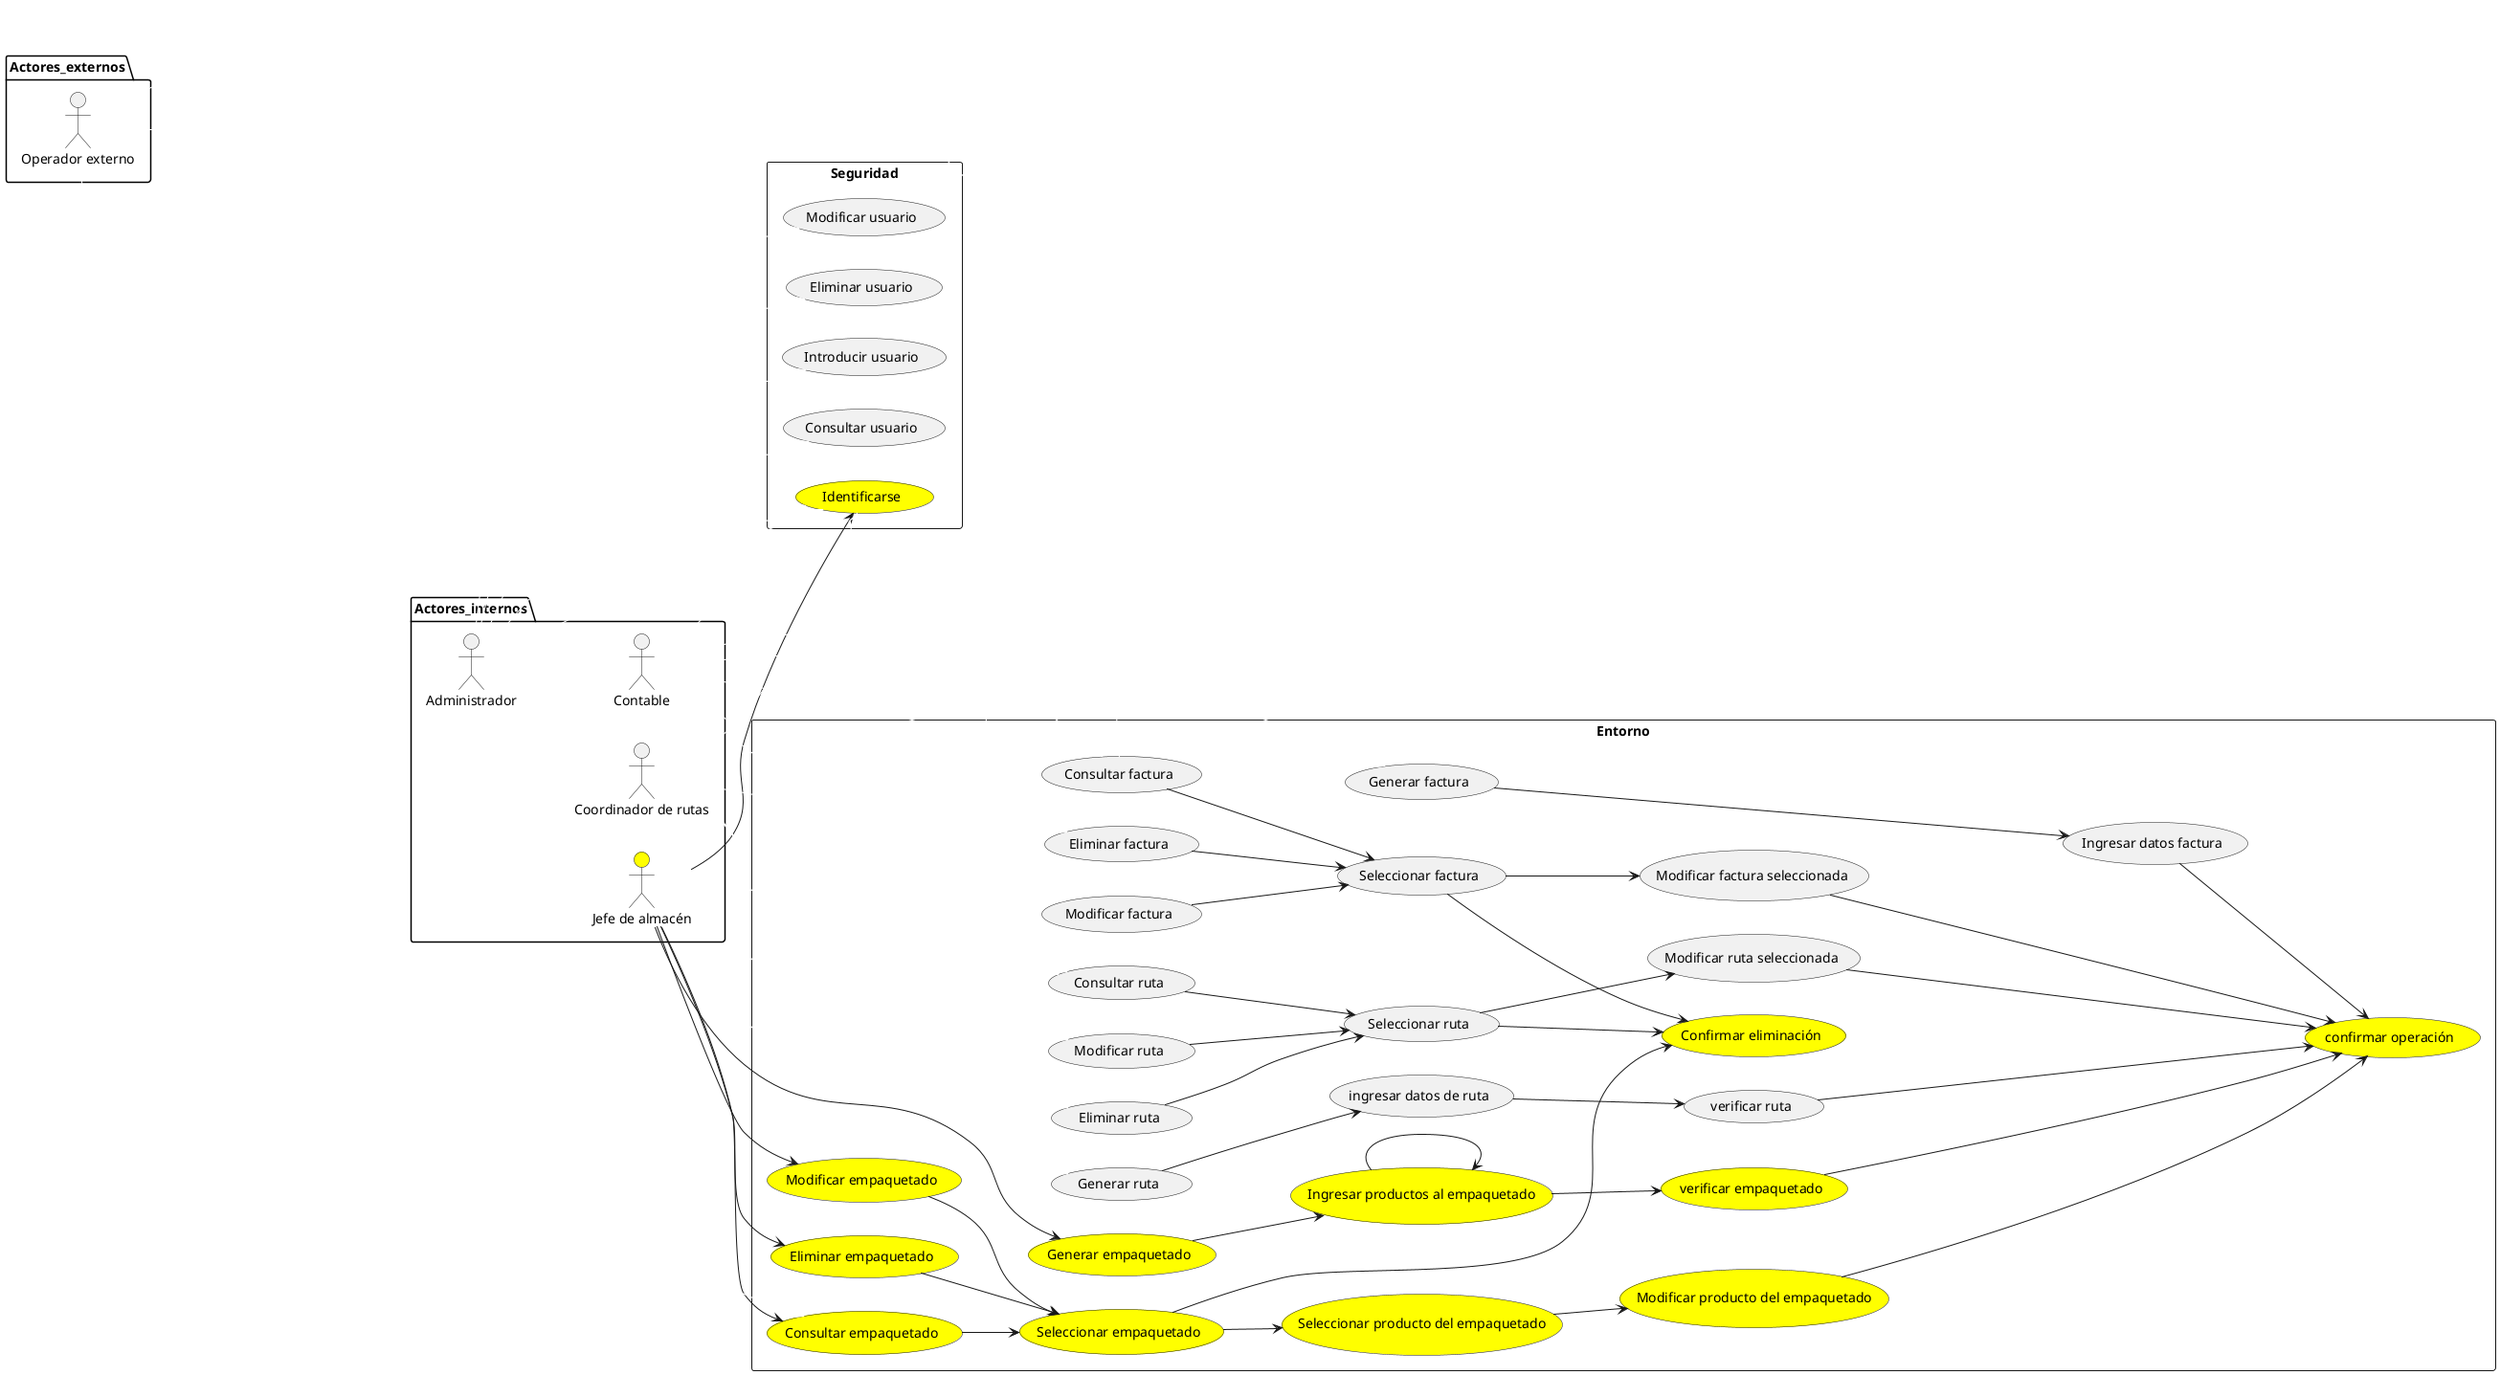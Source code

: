 @startuml

left to right direction

package Actores_internos{
actor "Administrador"           as act_1
actor "Coordinador de rutas"    as act_2
actor "Contable"                as act_3
actor "Jefe de almacén"         as act_4  #yellow
}

rectangle Seguridad{
useCase "Identificarse" as (Identificarse) #yellow
useCase "Introducir usuario" as (Introducir_usuario)
useCase "Consultar usuario" as (Consultar_usuario)
useCase "Modificar usuario" as (Modificar_usuario)
useCase "Eliminar usuario" as (Eliminar_usuario)
}

rectangle Entorno{
    
useCase "Generar ruta"  as (Generar_ruta)
useCase "ingresar datos de ruta" as (ingresar_datos_ruta)
useCase "verificar ruta" as (verificar_ruta)


useCase "Modificar ruta" as (Modificar_ruta)
useCase "Seleccionar ruta" as (Seleccionar_ruta)
useCase "Eliminar ruta" as (Eliminar_ruta)
useCase "Consultar ruta"  as (Consultar_ruta)
useCase "Modificar ruta seleccionada" as (Modificar_ruta_seleccionada)

useCase "Generar factura" as (Generar_factura)
useCase "Ingresar datos factura" as (Ingresar_datos_factura)

useCase "Modificar factura" as (Modificar_factura)
useCase "Seleccionar factura" as (Seleccionar_factura)

useCase "Eliminar factura" as (Eliminar_factura)


useCase "Consultar factura" as (Consultar_factura)
useCase "Modificar factura seleccionada" as (Modificar_factura_seleccionada)

useCase "Generar empaquetado" as (Generar_empaquetado) #yellow
useCase "Ingresar productos al empaquetado" as (Ingresar_producto_al_empaquetado) #yellow
useCase "verificar empaquetado" as (Verificar_empaquetado) #yellow
useCase "confirmar operación" as (Confirmar_operacion) #yellow


useCase "Modificar empaquetado" as (Modificar_empaquetado) #yellow
useCase "Seleccionar empaquetado" as (Seleccionar_empaquetado) #yellow
useCase "Seleccionar producto del empaquetado" as (Seleccionar_producto_de_empaquetado) #yellow
useCase "Modificar producto del empaquetado" as (Modificar_producto_de_empaquetado) #yellow


useCase "Eliminar empaquetado" as (Eliminar_empaquetado) #yellow
useCase "Confirmar eliminación" as (Generar_empaquetado1) #yellow


useCase "Consultar empaquetado" as (Consultar_empaquetado) #yellow

Generar_empaquetado --> Ingresar_producto_al_empaquetado
Ingresar_producto_al_empaquetado --> Verificar_empaquetado
Ingresar_producto_al_empaquetado ----> Ingresar_producto_al_empaquetado
Verificar_empaquetado -----> Confirmar_operacion

Modificar_empaquetado --> Seleccionar_empaquetado
Seleccionar_empaquetado --> Seleccionar_producto_de_empaquetado
Seleccionar_producto_de_empaquetado --> Modificar_producto_de_empaquetado
Modificar_producto_de_empaquetado -----> Confirmar_operacion
Eliminar_empaquetado --> Seleccionar_empaquetado
Seleccionar_empaquetado --> Generar_empaquetado1

Consultar_empaquetado --> Seleccionar_empaquetado
}

act_1 -[#white]-> act_2
act_1 -[#white]-> act_3
act_1 -[#white]-> act_4
act_1 -[#white]-> Identificarse
act_1 -[#white]-> Consultar_usuario
act_1 -[#white]-> Modificar_usuario
act_1 -[#white]-> Eliminar_usuario
act_1 -[#white]-> Introducir_usuario

act_4 --> Generar_empaquetado
act_4 --> Modificar_empaquetado
act_4 --> Eliminar_empaquetado
act_4 --> Consultar_empaquetado
act_4 --> Identificarse

act_2 -[#white]-> Generar_ruta
act_2 -[#white]->   Modificar_ruta
act_2 -[#white]->   Eliminar_ruta
act_2 -[#white]->   Consultar_ruta
act_2 -[#white]->   Identificarse

act_3 -[#white]->   Generar_factura
act_3 -[#white]->   Modificar_factura
act_3 -[#white]->   Eliminar_factura
act_3 -[#white]->   Consultar_factura
act_3 -[#white]->   Identificarse

Generar_ruta --> ingresar_datos_ruta
ingresar_datos_ruta --> verificar_ruta
verificar_ruta -----> Confirmar_operacion

Consultar_ruta --> Seleccionar_ruta
Eliminar_ruta --> Seleccionar_ruta
Modificar_ruta --> Seleccionar_ruta
Seleccionar_ruta --> Generar_empaquetado1
Seleccionar_ruta --> Modificar_ruta_seleccionada
Modificar_ruta_seleccionada -----> Confirmar_operacion

Generar_factura -----> Ingresar_datos_factura
Ingresar_datos_factura --> Confirmar_operacion
Modificar_factura --> Seleccionar_factura
Eliminar_factura --> Seleccionar_factura
Seleccionar_factura --> Generar_empaquetado1
Consultar_factura --> Seleccionar_factura
Seleccionar_factura --> Modificar_factura_seleccionada
Modificar_factura_seleccionada -----> Confirmar_operacion

package Actores_externos{
actor "Operador externo" as act_5

}

act_5 ---[#white]-----> Consultar_factura
act_5 ---[#white]-----> Consultar_empaquetado
act_5 ---[#white]-----> Consultar_ruta


@enduml